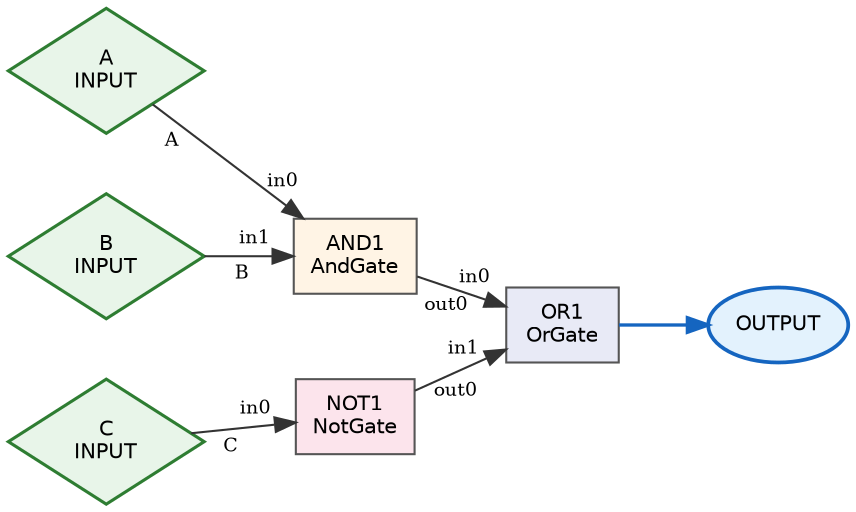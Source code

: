 digraph Logic {
  graph [rankdir=LR, nodesep=0.4, ranksep=0.6];
  node  [shape=box, style=filled, fillcolor="#f6f6f6", color="#555555", fontname=Helvetica, fontsize=10];
  edge  [color="#333333"];

  in_A [label="A\nINPUT", shape=diamond, fillcolor="#e8f5e9", color="#2e7d32", penwidth=1.5];
  in_B [label="B\nINPUT", shape=diamond, fillcolor="#e8f5e9", color="#2e7d32", penwidth=1.5];
  in_C [label="C\nINPUT", shape=diamond, fillcolor="#e8f5e9", color="#2e7d32", penwidth=1.5];

  g_AND1 [label="AND1\nAndGate", fillcolor="#fff4e5"];
  g_NOT1 [label="NOT1\nNotGate", fillcolor="#fce4ec"];
  g_OR1 [label="OR1\nOrGate", fillcolor="#e8eaf6"];

  in_A -> g_AND1 [taillabel="A", headlabel="in0", labeldistance=2, labelfontsize=9];
  in_B -> g_AND1 [taillabel="B", headlabel="in1", labeldistance=2, labelfontsize=9];
  in_C -> g_NOT1 [taillabel="C", headlabel="in0", labeldistance=2, labelfontsize=9];

  g_AND1 -> g_OR1 [headlabel="in0", taillabel="out0", labeldistance=2, labelfontsize=9];
  g_NOT1 -> g_OR1 [headlabel="in1", taillabel="out0", labeldistance=2, labelfontsize=9];

  out_OR1 [label="OUTPUT", shape=oval, fillcolor="#e3f2fd", color="#1565c0", penwidth=1.8];
  g_OR1 -> out_OR1 [penwidth=1.6, color="#1565c0"];
}
